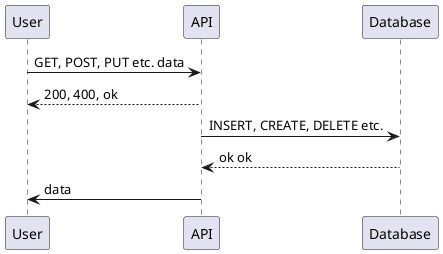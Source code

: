 @startuml
User -> API: GET, POST, PUT etc. data
User <-- API: 200, 400, ok
API -> Database: INSERT, CREATE, DELETE etc.
API <-- Database: ok ok
User <- API: data

